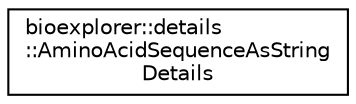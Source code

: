 digraph "Graphical Class Hierarchy"
{
 // LATEX_PDF_SIZE
  edge [fontname="Helvetica",fontsize="10",labelfontname="Helvetica",labelfontsize="10"];
  node [fontname="Helvetica",fontsize="10",shape=record];
  rankdir="LR";
  Node0 [label="bioexplorer::details\l::AminoAcidSequenceAsString\lDetails",height=0.2,width=0.4,color="black", fillcolor="white", style="filled",URL="$d8/d02/structbioexplorer_1_1details_1_1AminoAcidSequenceAsStringDetails.html",tooltip="Structure defining a selection of amino acids on a protein of an assembly. The selection is defined a..."];
}
